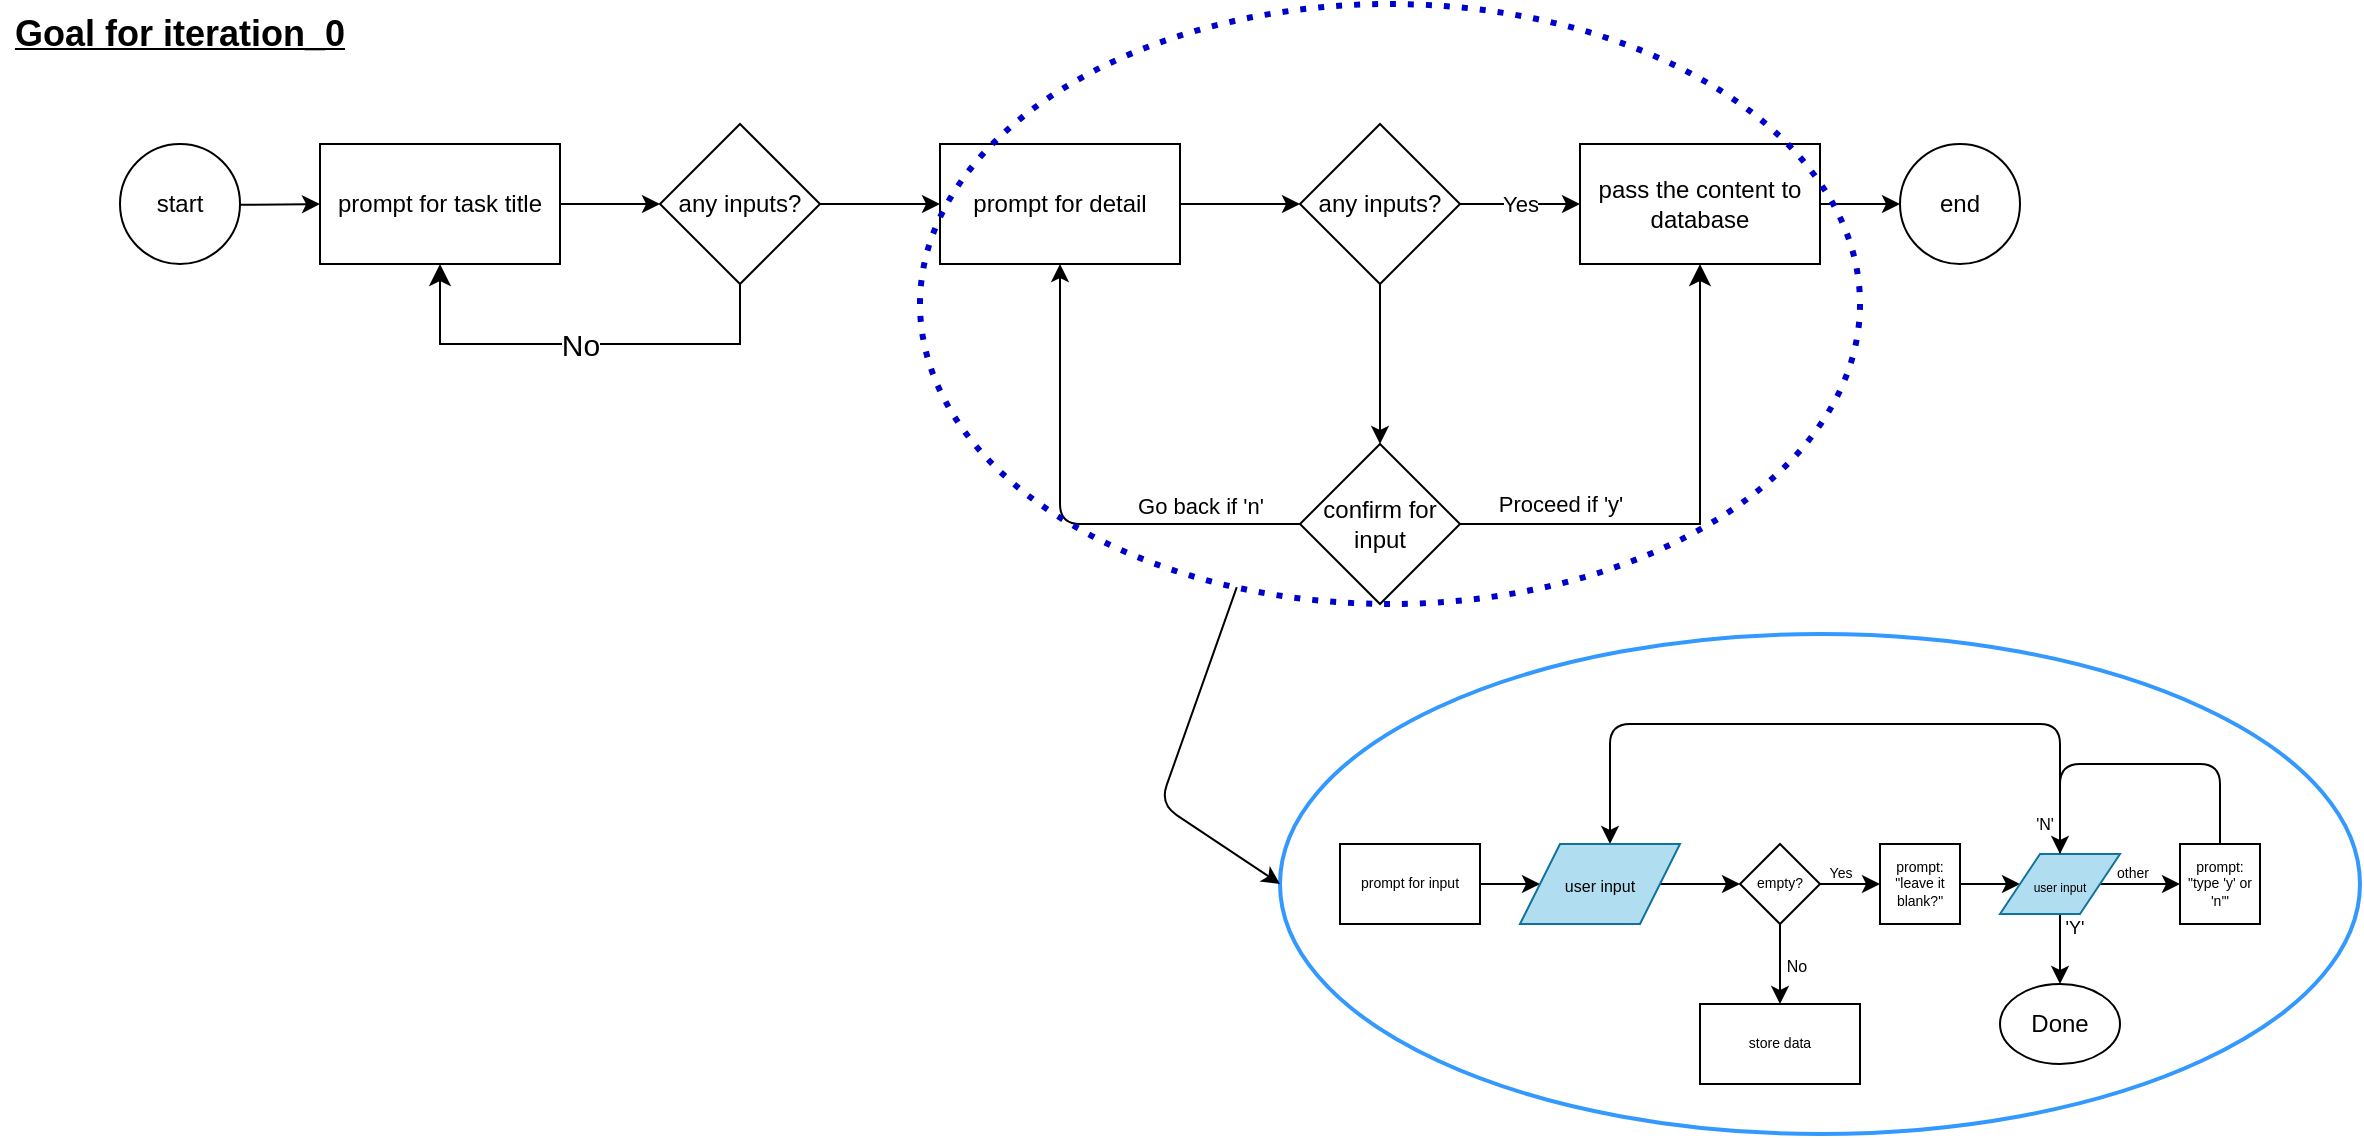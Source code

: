 <mxfile>
    <diagram id="_khDpPHB9mWGiL9luiGj" name="Page-1">
        <mxGraphModel dx="1413" dy="837" grid="1" gridSize="10" guides="1" tooltips="1" connect="1" arrows="1" fold="1" page="1" pageScale="1" pageWidth="1169" pageHeight="827" math="0" shadow="0">
            <root>
                <mxCell id="0"/>
                <mxCell id="1" parent="0"/>
                <mxCell id="48" value="" style="ellipse;whiteSpace=wrap;html=1;labelBackgroundColor=none;fillColor=none;strokeWidth=2;strokeColor=#3399FF;" vertex="1" parent="1">
                    <mxGeometry x="690" y="445" width="540" height="250" as="geometry"/>
                </mxCell>
                <mxCell id="4" value="" style="edgeStyle=none;html=1;" parent="1" source="2" target="3" edge="1">
                    <mxGeometry relative="1" as="geometry"/>
                </mxCell>
                <mxCell id="2" value="prompt for task title" style="rounded=0;whiteSpace=wrap;html=1;" parent="1" vertex="1">
                    <mxGeometry x="210" y="200" width="120" height="60" as="geometry"/>
                </mxCell>
                <mxCell id="9" value="" style="edgeStyle=none;html=1;" parent="1" source="3" target="8" edge="1">
                    <mxGeometry relative="1" as="geometry"/>
                </mxCell>
                <mxCell id="3" value="any inputs?" style="rhombus;whiteSpace=wrap;html=1;rounded=0;" parent="1" vertex="1">
                    <mxGeometry x="380" y="190" width="80" height="80" as="geometry"/>
                </mxCell>
                <mxCell id="7" value="No" style="edgeStyle=elbowEdgeStyle;elbow=vertical;endArrow=classic;html=1;curved=0;rounded=0;endSize=8;startSize=8;entryX=0.5;entryY=1;entryDx=0;entryDy=0;fontSize=15;spacingTop=0;spacing=2;" parent="1" target="2" edge="1">
                    <mxGeometry width="50" height="50" relative="1" as="geometry">
                        <mxPoint x="420" y="270" as="sourcePoint"/>
                        <mxPoint x="510" y="210" as="targetPoint"/>
                        <Array as="points">
                            <mxPoint x="330" y="300"/>
                        </Array>
                    </mxGeometry>
                </mxCell>
                <mxCell id="11" value="" style="edgeStyle=none;html=1;" parent="1" source="8" target="10" edge="1">
                    <mxGeometry relative="1" as="geometry"/>
                </mxCell>
                <mxCell id="8" value="prompt for detail" style="whiteSpace=wrap;html=1;rounded=0;" parent="1" vertex="1">
                    <mxGeometry x="520" y="200" width="120" height="60" as="geometry"/>
                </mxCell>
                <mxCell id="13" value="Yes" style="edgeStyle=none;html=1;" parent="1" source="10" target="12" edge="1">
                    <mxGeometry relative="1" as="geometry"/>
                </mxCell>
                <mxCell id="15" value="" style="edgeStyle=none;html=1;" parent="1" source="10" target="14" edge="1">
                    <mxGeometry relative="1" as="geometry"/>
                </mxCell>
                <mxCell id="10" value="any inputs?" style="rhombus;whiteSpace=wrap;html=1;rounded=0;" parent="1" vertex="1">
                    <mxGeometry x="700" y="190" width="80" height="80" as="geometry"/>
                </mxCell>
                <mxCell id="22" value="" style="edgeStyle=none;html=1;" parent="1" source="12" target="21" edge="1">
                    <mxGeometry relative="1" as="geometry"/>
                </mxCell>
                <mxCell id="12" value="pass the content to database" style="whiteSpace=wrap;html=1;rounded=0;" parent="1" vertex="1">
                    <mxGeometry x="840" y="200" width="120" height="60" as="geometry"/>
                </mxCell>
                <mxCell id="17" value="Go back if &#39;n&#39;" style="edgeStyle=none;html=1;exitX=0;exitY=0.5;exitDx=0;exitDy=0;entryX=0.5;entryY=1;entryDx=0;entryDy=0;align=center;verticalAlign=bottom;" parent="1" source="14" target="8" edge="1">
                    <mxGeometry x="-0.6" relative="1" as="geometry">
                        <Array as="points">
                            <mxPoint x="580" y="390"/>
                        </Array>
                        <mxPoint as="offset"/>
                    </mxGeometry>
                </mxCell>
                <mxCell id="14" value="confirm for input" style="rhombus;whiteSpace=wrap;html=1;rounded=0;" parent="1" vertex="1">
                    <mxGeometry x="700" y="350" width="80" height="80" as="geometry"/>
                </mxCell>
                <mxCell id="18" value="Proceed if &#39;y&#39;" style="edgeStyle=elbowEdgeStyle;elbow=vertical;endArrow=classic;html=1;curved=0;rounded=0;endSize=8;startSize=8;exitX=1;exitY=0.5;exitDx=0;exitDy=0;entryX=0.5;entryY=1;entryDx=0;entryDy=0;" parent="1" source="14" target="12" edge="1">
                    <mxGeometry x="-0.6" y="10" width="50" height="50" relative="1" as="geometry">
                        <mxPoint x="750" y="340" as="sourcePoint"/>
                        <mxPoint x="800" y="290" as="targetPoint"/>
                        <Array as="points">
                            <mxPoint x="830" y="390"/>
                        </Array>
                        <mxPoint as="offset"/>
                    </mxGeometry>
                </mxCell>
                <mxCell id="20" value="" style="edgeStyle=none;html=1;" parent="1" source="19" target="2" edge="1">
                    <mxGeometry relative="1" as="geometry"/>
                </mxCell>
                <mxCell id="19" value="start" style="ellipse;whiteSpace=wrap;html=1;aspect=fixed;" parent="1" vertex="1">
                    <mxGeometry x="110" y="200" width="60" height="60" as="geometry"/>
                </mxCell>
                <mxCell id="21" value="end" style="ellipse;whiteSpace=wrap;html=1;aspect=fixed;" parent="1" vertex="1">
                    <mxGeometry x="1000" y="200" width="60" height="60" as="geometry"/>
                </mxCell>
                <mxCell id="23" value="Goal for iteration_0" style="text;html=1;align=center;verticalAlign=middle;whiteSpace=wrap;rounded=0;fontSize=18;fontStyle=5" parent="1" vertex="1">
                    <mxGeometry x="50" y="130" width="180" height="30" as="geometry"/>
                </mxCell>
                <mxCell id="29" style="edgeStyle=none;html=1;exitX=0.337;exitY=0.972;exitDx=0;exitDy=0;entryX=0;entryY=0.5;entryDx=0;entryDy=0;exitPerimeter=0;" edge="1" parent="1" source="25" target="48">
                    <mxGeometry relative="1" as="geometry">
                        <Array as="points">
                            <mxPoint x="630" y="530"/>
                        </Array>
                    </mxGeometry>
                </mxCell>
                <mxCell id="25" value="" style="ellipse;whiteSpace=wrap;html=1;fillColor=none;dashed=1;strokeWidth=3;dashPattern=1 2;strokeColor=#0000CC;" vertex="1" parent="1">
                    <mxGeometry x="510" y="130" width="470" height="300" as="geometry"/>
                </mxCell>
                <mxCell id="31" value="" style="edgeStyle=none;html=1;" edge="1" parent="1" source="26">
                    <mxGeometry relative="1" as="geometry">
                        <mxPoint x="820" y="570" as="targetPoint"/>
                    </mxGeometry>
                </mxCell>
                <mxCell id="26" value="prompt for input" style="rounded=0;whiteSpace=wrap;html=1;fontSize=7;" vertex="1" parent="1">
                    <mxGeometry x="720" y="550" width="70" height="40" as="geometry"/>
                </mxCell>
                <mxCell id="34" value="" style="edgeStyle=none;html=1;exitX=1;exitY=0.5;exitDx=0;exitDy=0;" edge="1" parent="1" source="50" target="33">
                    <mxGeometry relative="1" as="geometry">
                        <mxPoint x="890" y="570" as="sourcePoint"/>
                    </mxGeometry>
                </mxCell>
                <mxCell id="38" value="&lt;font style=&quot;font-size: 7px;&quot;&gt;Yes&lt;/font&gt;" style="edgeStyle=none;html=1;labelBackgroundColor=none;" edge="1" parent="1" source="33">
                    <mxGeometry x="-0.333" y="7" relative="1" as="geometry">
                        <mxPoint x="990" y="570" as="targetPoint"/>
                        <mxPoint as="offset"/>
                    </mxGeometry>
                </mxCell>
                <mxCell id="44" value="&lt;font style=&quot;font-size: 8px;&quot;&gt;No&lt;/font&gt;" style="edgeStyle=none;html=1;labelBackgroundColor=none;" edge="1" parent="1" source="33" target="43">
                    <mxGeometry y="8" relative="1" as="geometry">
                        <mxPoint as="offset"/>
                    </mxGeometry>
                </mxCell>
                <mxCell id="33" value="empty?" style="rhombus;whiteSpace=wrap;html=1;fontSize=7;rounded=0;" vertex="1" parent="1">
                    <mxGeometry x="920" y="550" width="40" height="40" as="geometry"/>
                </mxCell>
                <mxCell id="45" value="&#39;N&#39;" style="edgeStyle=none;html=1;exitX=0.5;exitY=0;exitDx=0;exitDy=0;entryX=0.5;entryY=0;entryDx=0;entryDy=0;fontSize=8;labelBackgroundColor=none;" edge="1" parent="1">
                    <mxGeometry x="-0.914" y="8" relative="1" as="geometry">
                        <mxPoint x="1080" y="555" as="sourcePoint"/>
                        <mxPoint x="855" y="550" as="targetPoint"/>
                        <Array as="points">
                            <mxPoint x="1080" y="490"/>
                            <mxPoint x="855" y="490"/>
                        </Array>
                        <mxPoint as="offset"/>
                    </mxGeometry>
                </mxCell>
                <mxCell id="43" value="store data" style="whiteSpace=wrap;html=1;fontSize=7;rounded=0;" vertex="1" parent="1">
                    <mxGeometry x="900" y="630" width="80" height="40" as="geometry"/>
                </mxCell>
                <mxCell id="50" value="&lt;font style=&quot;font-size: 8px;&quot;&gt;user input&lt;/font&gt;" style="shape=parallelogram;perimeter=parallelogramPerimeter;whiteSpace=wrap;html=1;fixedSize=1;fillColor=#b1ddf0;strokeColor=#10739e;" vertex="1" parent="1">
                    <mxGeometry x="810" y="550" width="80" height="40" as="geometry"/>
                </mxCell>
                <mxCell id="54" style="edgeStyle=none;html=1;exitX=1;exitY=0.5;exitDx=0;exitDy=0;entryX=0;entryY=0.5;entryDx=0;entryDy=0;" edge="1" parent="1" source="52" target="53">
                    <mxGeometry relative="1" as="geometry"/>
                </mxCell>
                <mxCell id="52" value="prompt:&lt;br&gt;&quot;leave it blank?&quot;" style="whiteSpace=wrap;html=1;fontSize=7;rounded=0;" vertex="1" parent="1">
                    <mxGeometry x="990" y="550" width="40" height="40" as="geometry"/>
                </mxCell>
                <mxCell id="56" value="&lt;font style=&quot;font-size: 7px;&quot;&gt;other&lt;/font&gt;" style="edgeStyle=none;html=1;exitX=1;exitY=0.5;exitDx=0;exitDy=0;entryX=0;entryY=0.5;entryDx=0;entryDy=0;labelBackgroundColor=none;" edge="1" parent="1" source="53" target="58">
                    <mxGeometry x="-0.2" y="7" relative="1" as="geometry">
                        <mxPoint x="1120" y="570" as="targetPoint"/>
                        <Array as="points">
                            <mxPoint x="1110" y="570"/>
                        </Array>
                        <mxPoint as="offset"/>
                    </mxGeometry>
                </mxCell>
                <mxCell id="57" value="&lt;font style=&quot;font-size: 9px;&quot;&gt;&#39;Y&#39;&lt;/font&gt;" style="edgeStyle=none;html=1;exitX=0.5;exitY=1;exitDx=0;exitDy=0;entryX=0.5;entryY=0;entryDx=0;entryDy=0;labelBackgroundColor=none;" edge="1" parent="1" source="53" target="60">
                    <mxGeometry x="-0.657" y="7" relative="1" as="geometry">
                        <mxPoint x="1080.0" y="570" as="sourcePoint"/>
                        <mxPoint x="1250" y="590" as="targetPoint"/>
                        <Array as="points"/>
                        <mxPoint as="offset"/>
                    </mxGeometry>
                </mxCell>
                <mxCell id="53" value="&lt;font style=&quot;font-size: 6px;&quot;&gt;user input&lt;/font&gt;" style="shape=parallelogram;perimeter=parallelogramPerimeter;whiteSpace=wrap;html=1;fixedSize=1;fillColor=#b1ddf0;strokeColor=#10739e;" vertex="1" parent="1">
                    <mxGeometry x="1050" y="555" width="60" height="30" as="geometry"/>
                </mxCell>
                <mxCell id="59" style="edgeStyle=none;html=1;exitX=0.5;exitY=0;exitDx=0;exitDy=0;entryX=0.5;entryY=0;entryDx=0;entryDy=0;" edge="1" parent="1" source="58" target="53">
                    <mxGeometry relative="1" as="geometry">
                        <Array as="points">
                            <mxPoint x="1160" y="510"/>
                            <mxPoint x="1080" y="510"/>
                        </Array>
                    </mxGeometry>
                </mxCell>
                <mxCell id="58" value="prompt:&lt;br&gt;&quot;type &#39;y&#39; or &#39;n&#39;&quot;" style="whiteSpace=wrap;html=1;fontSize=7;rounded=0;" vertex="1" parent="1">
                    <mxGeometry x="1140" y="550" width="40" height="40" as="geometry"/>
                </mxCell>
                <mxCell id="60" value="Done" style="ellipse;whiteSpace=wrap;html=1;" vertex="1" parent="1">
                    <mxGeometry x="1050" y="620" width="60" height="40" as="geometry"/>
                </mxCell>
            </root>
        </mxGraphModel>
    </diagram>
</mxfile>